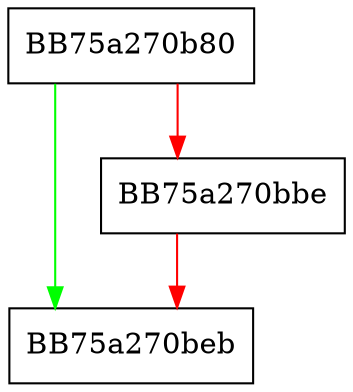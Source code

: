 digraph Reset {
  node [shape="box"];
  graph [splines=ortho];
  BB75a270b80 -> BB75a270beb [color="green"];
  BB75a270b80 -> BB75a270bbe [color="red"];
  BB75a270bbe -> BB75a270beb [color="red"];
}